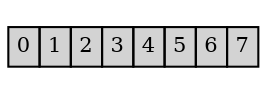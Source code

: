 // origin
graph {
    graph [nodesep=0.1,ranksep=0.1,fontsize=12]
    
    a [shape=none,margin=0,fontsize=10,label=<
        <TABLE BORDER="0" CELLBORDER="1" CELLSPACING="0" CELLPADDING="3" BGCOLOR="lightgrey">
            <TR>
                <TD PORT="0">0</TD>
                <TD PORT="1">1</TD>
                <TD PORT="2">2</TD>
                <TD PORT="3">3</TD>
                <TD PORT="4">4</TD>
                <TD PORT="5">5</TD>
                <TD PORT="6">6</TD>
                <TD PORT="7">7</TD>
            </TR>
        </TABLE>
    >]
}